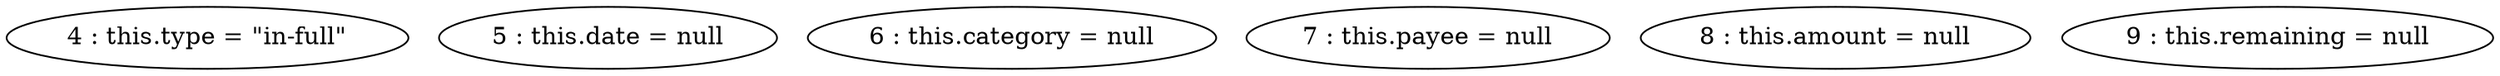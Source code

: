 digraph G {
"4 : this.type = \"in-full\""
"5 : this.date = null"
"6 : this.category = null"
"7 : this.payee = null"
"8 : this.amount = null"
"9 : this.remaining = null"
}